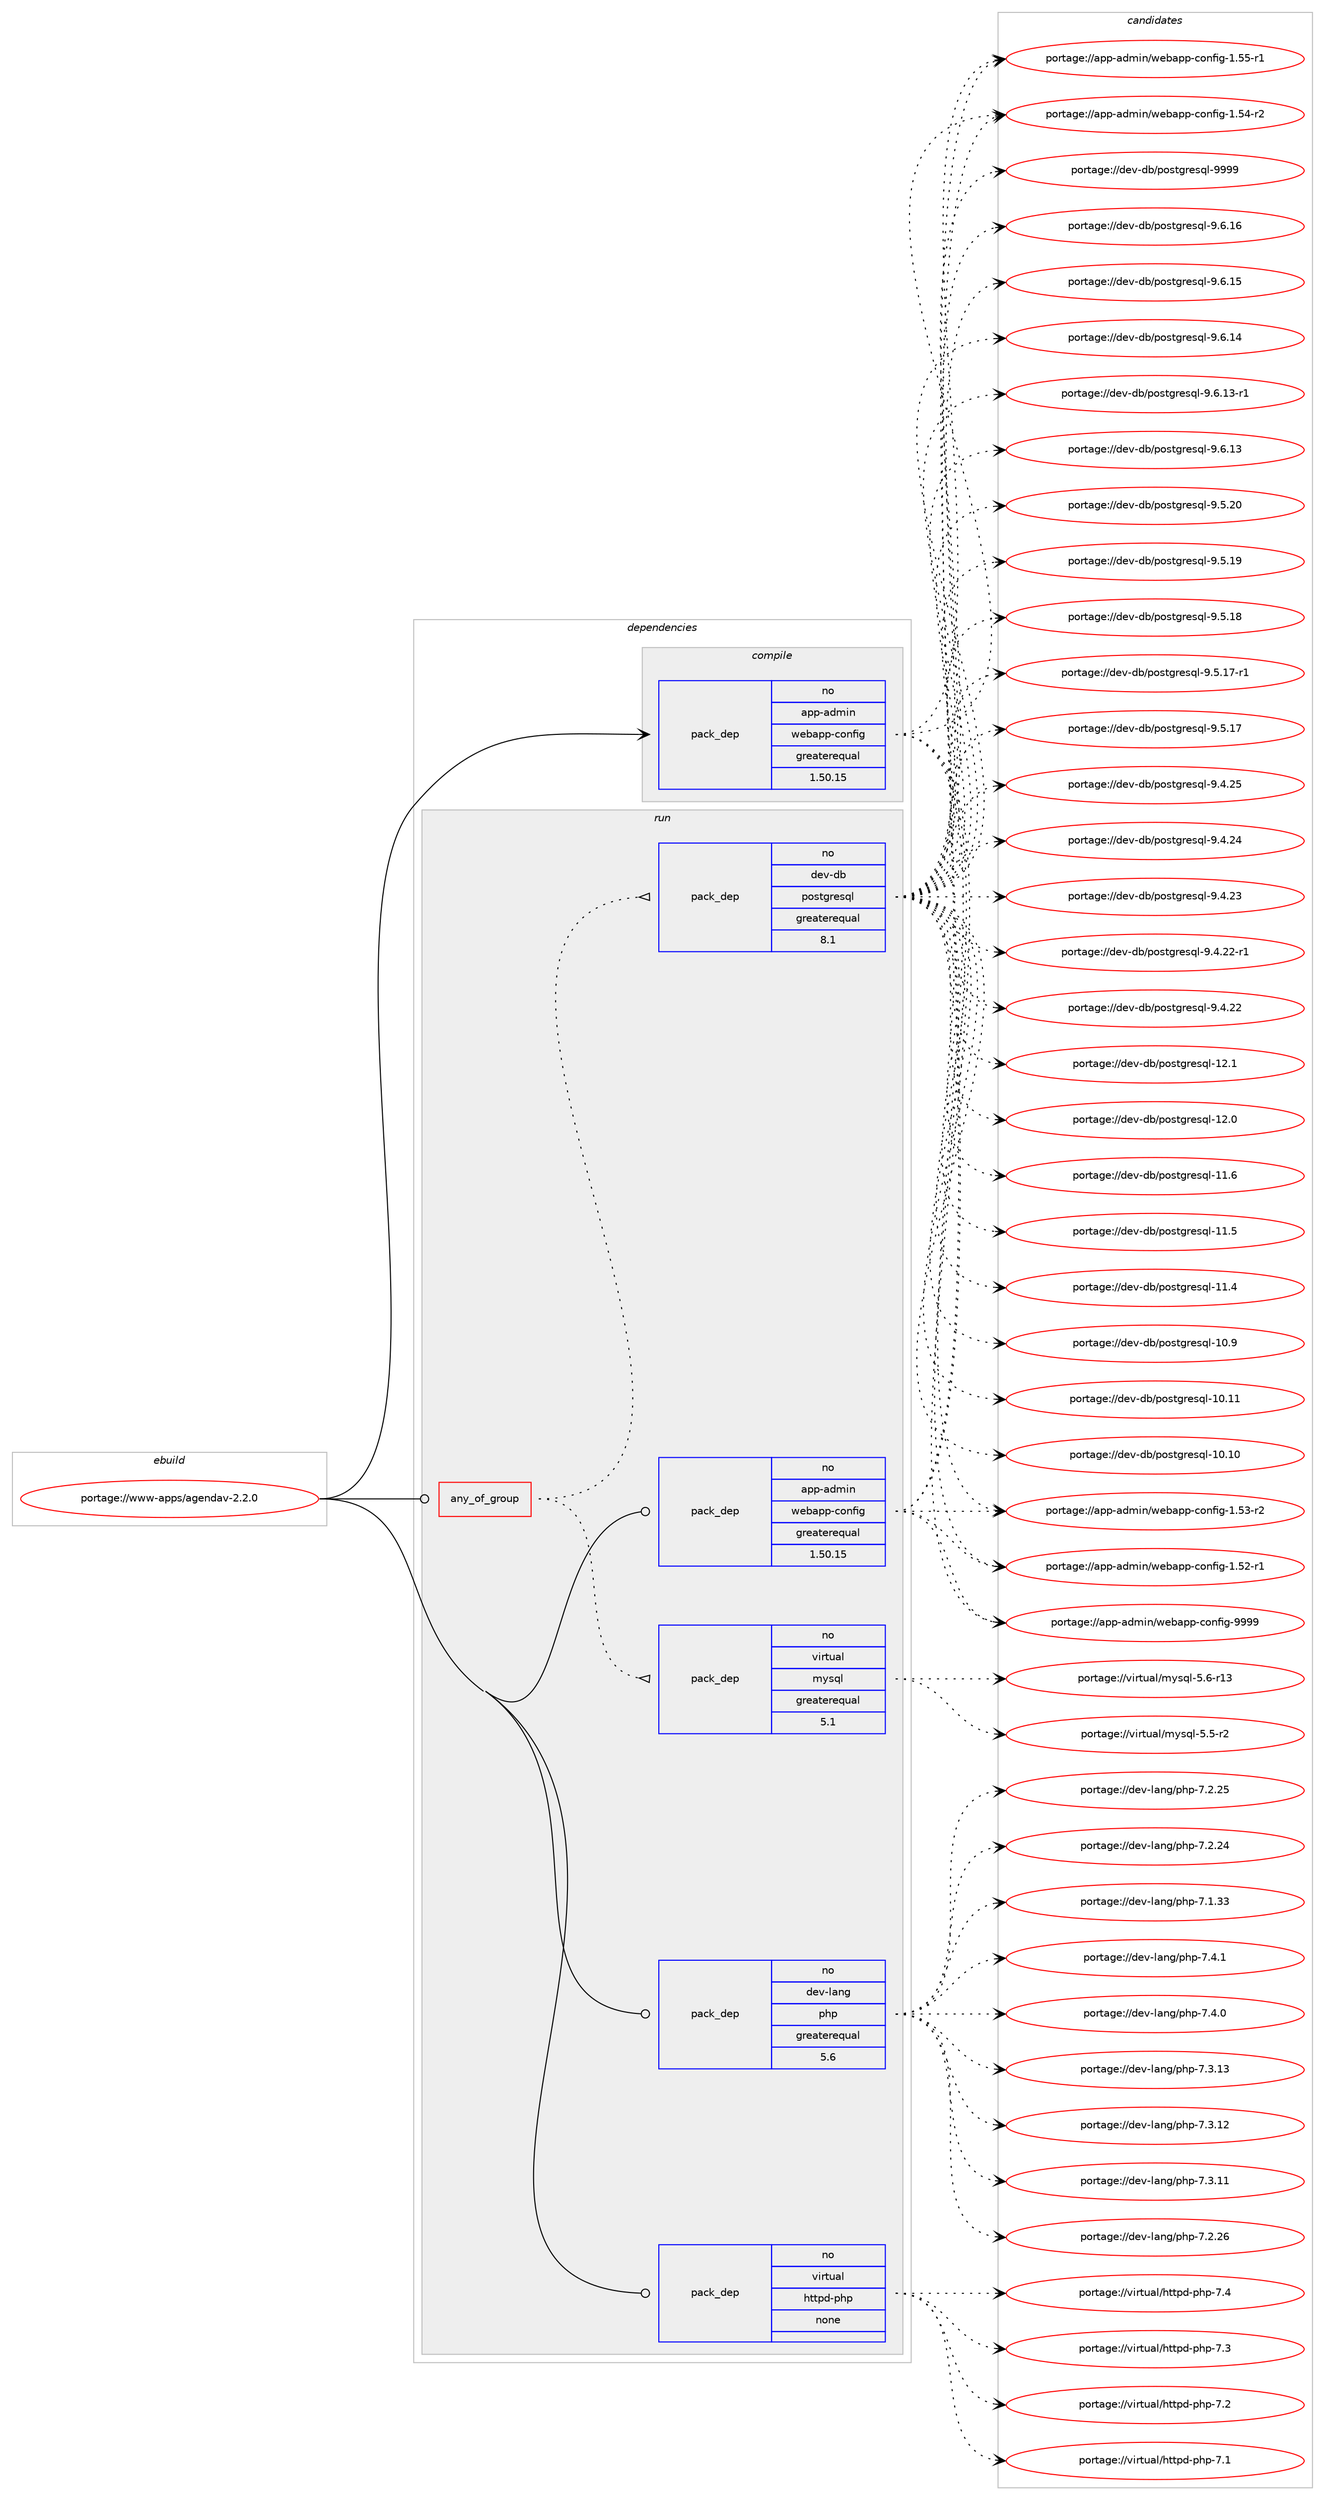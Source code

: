 digraph prolog {

# *************
# Graph options
# *************

newrank=true;
concentrate=true;
compound=true;
graph [rankdir=LR,fontname=Helvetica,fontsize=10,ranksep=1.5];#, ranksep=2.5, nodesep=0.2];
edge  [arrowhead=vee];
node  [fontname=Helvetica,fontsize=10];

# **********
# The ebuild
# **********

subgraph cluster_leftcol {
color=gray;
rank=same;
label=<<i>ebuild</i>>;
id [label="portage://www-apps/agendav-2.2.0", color=red, width=4, href="../www-apps/agendav-2.2.0.svg"];
}

# ****************
# The dependencies
# ****************

subgraph cluster_midcol {
color=gray;
label=<<i>dependencies</i>>;
subgraph cluster_compile {
fillcolor="#eeeeee";
style=filled;
label=<<i>compile</i>>;
subgraph pack30031 {
dependency37448 [label=<<TABLE BORDER="0" CELLBORDER="1" CELLSPACING="0" CELLPADDING="4" WIDTH="220"><TR><TD ROWSPAN="6" CELLPADDING="30">pack_dep</TD></TR><TR><TD WIDTH="110">no</TD></TR><TR><TD>app-admin</TD></TR><TR><TD>webapp-config</TD></TR><TR><TD>greaterequal</TD></TR><TR><TD>1.50.15</TD></TR></TABLE>>, shape=none, color=blue];
}
id:e -> dependency37448:w [weight=20,style="solid",arrowhead="vee"];
}
subgraph cluster_compileandrun {
fillcolor="#eeeeee";
style=filled;
label=<<i>compile and run</i>>;
}
subgraph cluster_run {
fillcolor="#eeeeee";
style=filled;
label=<<i>run</i>>;
subgraph any651 {
dependency37449 [label=<<TABLE BORDER="0" CELLBORDER="1" CELLSPACING="0" CELLPADDING="4"><TR><TD CELLPADDING="10">any_of_group</TD></TR></TABLE>>, shape=none, color=red];subgraph pack30032 {
dependency37450 [label=<<TABLE BORDER="0" CELLBORDER="1" CELLSPACING="0" CELLPADDING="4" WIDTH="220"><TR><TD ROWSPAN="6" CELLPADDING="30">pack_dep</TD></TR><TR><TD WIDTH="110">no</TD></TR><TR><TD>virtual</TD></TR><TR><TD>mysql</TD></TR><TR><TD>greaterequal</TD></TR><TR><TD>5.1</TD></TR></TABLE>>, shape=none, color=blue];
}
dependency37449:e -> dependency37450:w [weight=20,style="dotted",arrowhead="oinv"];
subgraph pack30033 {
dependency37451 [label=<<TABLE BORDER="0" CELLBORDER="1" CELLSPACING="0" CELLPADDING="4" WIDTH="220"><TR><TD ROWSPAN="6" CELLPADDING="30">pack_dep</TD></TR><TR><TD WIDTH="110">no</TD></TR><TR><TD>dev-db</TD></TR><TR><TD>postgresql</TD></TR><TR><TD>greaterequal</TD></TR><TR><TD>8.1</TD></TR></TABLE>>, shape=none, color=blue];
}
dependency37449:e -> dependency37451:w [weight=20,style="dotted",arrowhead="oinv"];
}
id:e -> dependency37449:w [weight=20,style="solid",arrowhead="odot"];
subgraph pack30034 {
dependency37452 [label=<<TABLE BORDER="0" CELLBORDER="1" CELLSPACING="0" CELLPADDING="4" WIDTH="220"><TR><TD ROWSPAN="6" CELLPADDING="30">pack_dep</TD></TR><TR><TD WIDTH="110">no</TD></TR><TR><TD>app-admin</TD></TR><TR><TD>webapp-config</TD></TR><TR><TD>greaterequal</TD></TR><TR><TD>1.50.15</TD></TR></TABLE>>, shape=none, color=blue];
}
id:e -> dependency37452:w [weight=20,style="solid",arrowhead="odot"];
subgraph pack30035 {
dependency37453 [label=<<TABLE BORDER="0" CELLBORDER="1" CELLSPACING="0" CELLPADDING="4" WIDTH="220"><TR><TD ROWSPAN="6" CELLPADDING="30">pack_dep</TD></TR><TR><TD WIDTH="110">no</TD></TR><TR><TD>dev-lang</TD></TR><TR><TD>php</TD></TR><TR><TD>greaterequal</TD></TR><TR><TD>5.6</TD></TR></TABLE>>, shape=none, color=blue];
}
id:e -> dependency37453:w [weight=20,style="solid",arrowhead="odot"];
subgraph pack30036 {
dependency37454 [label=<<TABLE BORDER="0" CELLBORDER="1" CELLSPACING="0" CELLPADDING="4" WIDTH="220"><TR><TD ROWSPAN="6" CELLPADDING="30">pack_dep</TD></TR><TR><TD WIDTH="110">no</TD></TR><TR><TD>virtual</TD></TR><TR><TD>httpd-php</TD></TR><TR><TD>none</TD></TR><TR><TD></TD></TR></TABLE>>, shape=none, color=blue];
}
id:e -> dependency37454:w [weight=20,style="solid",arrowhead="odot"];
}
}

# **************
# The candidates
# **************

subgraph cluster_choices {
rank=same;
color=gray;
label=<<i>candidates</i>>;

subgraph choice30031 {
color=black;
nodesep=1;
choice97112112459710010910511047119101989711211245991111101021051034557575757 [label="portage://app-admin/webapp-config-9999", color=red, width=4,href="../app-admin/webapp-config-9999.svg"];
choice971121124597100109105110471191019897112112459911111010210510345494653534511449 [label="portage://app-admin/webapp-config-1.55-r1", color=red, width=4,href="../app-admin/webapp-config-1.55-r1.svg"];
choice971121124597100109105110471191019897112112459911111010210510345494653524511450 [label="portage://app-admin/webapp-config-1.54-r2", color=red, width=4,href="../app-admin/webapp-config-1.54-r2.svg"];
choice971121124597100109105110471191019897112112459911111010210510345494653514511450 [label="portage://app-admin/webapp-config-1.53-r2", color=red, width=4,href="../app-admin/webapp-config-1.53-r2.svg"];
choice971121124597100109105110471191019897112112459911111010210510345494653504511449 [label="portage://app-admin/webapp-config-1.52-r1", color=red, width=4,href="../app-admin/webapp-config-1.52-r1.svg"];
dependency37448:e -> choice97112112459710010910511047119101989711211245991111101021051034557575757:w [style=dotted,weight="100"];
dependency37448:e -> choice971121124597100109105110471191019897112112459911111010210510345494653534511449:w [style=dotted,weight="100"];
dependency37448:e -> choice971121124597100109105110471191019897112112459911111010210510345494653524511450:w [style=dotted,weight="100"];
dependency37448:e -> choice971121124597100109105110471191019897112112459911111010210510345494653514511450:w [style=dotted,weight="100"];
dependency37448:e -> choice971121124597100109105110471191019897112112459911111010210510345494653504511449:w [style=dotted,weight="100"];
}
subgraph choice30032 {
color=black;
nodesep=1;
choice118105114116117971084710912111511310845534654451144951 [label="portage://virtual/mysql-5.6-r13", color=red, width=4,href="../virtual/mysql-5.6-r13.svg"];
choice1181051141161179710847109121115113108455346534511450 [label="portage://virtual/mysql-5.5-r2", color=red, width=4,href="../virtual/mysql-5.5-r2.svg"];
dependency37450:e -> choice118105114116117971084710912111511310845534654451144951:w [style=dotted,weight="100"];
dependency37450:e -> choice1181051141161179710847109121115113108455346534511450:w [style=dotted,weight="100"];
}
subgraph choice30033 {
color=black;
nodesep=1;
choice1001011184510098471121111151161031141011151131084557575757 [label="portage://dev-db/postgresql-9999", color=red, width=4,href="../dev-db/postgresql-9999.svg"];
choice10010111845100984711211111511610311410111511310845574654464954 [label="portage://dev-db/postgresql-9.6.16", color=red, width=4,href="../dev-db/postgresql-9.6.16.svg"];
choice10010111845100984711211111511610311410111511310845574654464953 [label="portage://dev-db/postgresql-9.6.15", color=red, width=4,href="../dev-db/postgresql-9.6.15.svg"];
choice10010111845100984711211111511610311410111511310845574654464952 [label="portage://dev-db/postgresql-9.6.14", color=red, width=4,href="../dev-db/postgresql-9.6.14.svg"];
choice100101118451009847112111115116103114101115113108455746544649514511449 [label="portage://dev-db/postgresql-9.6.13-r1", color=red, width=4,href="../dev-db/postgresql-9.6.13-r1.svg"];
choice10010111845100984711211111511610311410111511310845574654464951 [label="portage://dev-db/postgresql-9.6.13", color=red, width=4,href="../dev-db/postgresql-9.6.13.svg"];
choice10010111845100984711211111511610311410111511310845574653465048 [label="portage://dev-db/postgresql-9.5.20", color=red, width=4,href="../dev-db/postgresql-9.5.20.svg"];
choice10010111845100984711211111511610311410111511310845574653464957 [label="portage://dev-db/postgresql-9.5.19", color=red, width=4,href="../dev-db/postgresql-9.5.19.svg"];
choice10010111845100984711211111511610311410111511310845574653464956 [label="portage://dev-db/postgresql-9.5.18", color=red, width=4,href="../dev-db/postgresql-9.5.18.svg"];
choice100101118451009847112111115116103114101115113108455746534649554511449 [label="portage://dev-db/postgresql-9.5.17-r1", color=red, width=4,href="../dev-db/postgresql-9.5.17-r1.svg"];
choice10010111845100984711211111511610311410111511310845574653464955 [label="portage://dev-db/postgresql-9.5.17", color=red, width=4,href="../dev-db/postgresql-9.5.17.svg"];
choice10010111845100984711211111511610311410111511310845574652465053 [label="portage://dev-db/postgresql-9.4.25", color=red, width=4,href="../dev-db/postgresql-9.4.25.svg"];
choice10010111845100984711211111511610311410111511310845574652465052 [label="portage://dev-db/postgresql-9.4.24", color=red, width=4,href="../dev-db/postgresql-9.4.24.svg"];
choice10010111845100984711211111511610311410111511310845574652465051 [label="portage://dev-db/postgresql-9.4.23", color=red, width=4,href="../dev-db/postgresql-9.4.23.svg"];
choice100101118451009847112111115116103114101115113108455746524650504511449 [label="portage://dev-db/postgresql-9.4.22-r1", color=red, width=4,href="../dev-db/postgresql-9.4.22-r1.svg"];
choice10010111845100984711211111511610311410111511310845574652465050 [label="portage://dev-db/postgresql-9.4.22", color=red, width=4,href="../dev-db/postgresql-9.4.22.svg"];
choice1001011184510098471121111151161031141011151131084549504649 [label="portage://dev-db/postgresql-12.1", color=red, width=4,href="../dev-db/postgresql-12.1.svg"];
choice1001011184510098471121111151161031141011151131084549504648 [label="portage://dev-db/postgresql-12.0", color=red, width=4,href="../dev-db/postgresql-12.0.svg"];
choice1001011184510098471121111151161031141011151131084549494654 [label="portage://dev-db/postgresql-11.6", color=red, width=4,href="../dev-db/postgresql-11.6.svg"];
choice1001011184510098471121111151161031141011151131084549494653 [label="portage://dev-db/postgresql-11.5", color=red, width=4,href="../dev-db/postgresql-11.5.svg"];
choice1001011184510098471121111151161031141011151131084549494652 [label="portage://dev-db/postgresql-11.4", color=red, width=4,href="../dev-db/postgresql-11.4.svg"];
choice1001011184510098471121111151161031141011151131084549484657 [label="portage://dev-db/postgresql-10.9", color=red, width=4,href="../dev-db/postgresql-10.9.svg"];
choice100101118451009847112111115116103114101115113108454948464949 [label="portage://dev-db/postgresql-10.11", color=red, width=4,href="../dev-db/postgresql-10.11.svg"];
choice100101118451009847112111115116103114101115113108454948464948 [label="portage://dev-db/postgresql-10.10", color=red, width=4,href="../dev-db/postgresql-10.10.svg"];
dependency37451:e -> choice1001011184510098471121111151161031141011151131084557575757:w [style=dotted,weight="100"];
dependency37451:e -> choice10010111845100984711211111511610311410111511310845574654464954:w [style=dotted,weight="100"];
dependency37451:e -> choice10010111845100984711211111511610311410111511310845574654464953:w [style=dotted,weight="100"];
dependency37451:e -> choice10010111845100984711211111511610311410111511310845574654464952:w [style=dotted,weight="100"];
dependency37451:e -> choice100101118451009847112111115116103114101115113108455746544649514511449:w [style=dotted,weight="100"];
dependency37451:e -> choice10010111845100984711211111511610311410111511310845574654464951:w [style=dotted,weight="100"];
dependency37451:e -> choice10010111845100984711211111511610311410111511310845574653465048:w [style=dotted,weight="100"];
dependency37451:e -> choice10010111845100984711211111511610311410111511310845574653464957:w [style=dotted,weight="100"];
dependency37451:e -> choice10010111845100984711211111511610311410111511310845574653464956:w [style=dotted,weight="100"];
dependency37451:e -> choice100101118451009847112111115116103114101115113108455746534649554511449:w [style=dotted,weight="100"];
dependency37451:e -> choice10010111845100984711211111511610311410111511310845574653464955:w [style=dotted,weight="100"];
dependency37451:e -> choice10010111845100984711211111511610311410111511310845574652465053:w [style=dotted,weight="100"];
dependency37451:e -> choice10010111845100984711211111511610311410111511310845574652465052:w [style=dotted,weight="100"];
dependency37451:e -> choice10010111845100984711211111511610311410111511310845574652465051:w [style=dotted,weight="100"];
dependency37451:e -> choice100101118451009847112111115116103114101115113108455746524650504511449:w [style=dotted,weight="100"];
dependency37451:e -> choice10010111845100984711211111511610311410111511310845574652465050:w [style=dotted,weight="100"];
dependency37451:e -> choice1001011184510098471121111151161031141011151131084549504649:w [style=dotted,weight="100"];
dependency37451:e -> choice1001011184510098471121111151161031141011151131084549504648:w [style=dotted,weight="100"];
dependency37451:e -> choice1001011184510098471121111151161031141011151131084549494654:w [style=dotted,weight="100"];
dependency37451:e -> choice1001011184510098471121111151161031141011151131084549494653:w [style=dotted,weight="100"];
dependency37451:e -> choice1001011184510098471121111151161031141011151131084549494652:w [style=dotted,weight="100"];
dependency37451:e -> choice1001011184510098471121111151161031141011151131084549484657:w [style=dotted,weight="100"];
dependency37451:e -> choice100101118451009847112111115116103114101115113108454948464949:w [style=dotted,weight="100"];
dependency37451:e -> choice100101118451009847112111115116103114101115113108454948464948:w [style=dotted,weight="100"];
}
subgraph choice30034 {
color=black;
nodesep=1;
choice97112112459710010910511047119101989711211245991111101021051034557575757 [label="portage://app-admin/webapp-config-9999", color=red, width=4,href="../app-admin/webapp-config-9999.svg"];
choice971121124597100109105110471191019897112112459911111010210510345494653534511449 [label="portage://app-admin/webapp-config-1.55-r1", color=red, width=4,href="../app-admin/webapp-config-1.55-r1.svg"];
choice971121124597100109105110471191019897112112459911111010210510345494653524511450 [label="portage://app-admin/webapp-config-1.54-r2", color=red, width=4,href="../app-admin/webapp-config-1.54-r2.svg"];
choice971121124597100109105110471191019897112112459911111010210510345494653514511450 [label="portage://app-admin/webapp-config-1.53-r2", color=red, width=4,href="../app-admin/webapp-config-1.53-r2.svg"];
choice971121124597100109105110471191019897112112459911111010210510345494653504511449 [label="portage://app-admin/webapp-config-1.52-r1", color=red, width=4,href="../app-admin/webapp-config-1.52-r1.svg"];
dependency37452:e -> choice97112112459710010910511047119101989711211245991111101021051034557575757:w [style=dotted,weight="100"];
dependency37452:e -> choice971121124597100109105110471191019897112112459911111010210510345494653534511449:w [style=dotted,weight="100"];
dependency37452:e -> choice971121124597100109105110471191019897112112459911111010210510345494653524511450:w [style=dotted,weight="100"];
dependency37452:e -> choice971121124597100109105110471191019897112112459911111010210510345494653514511450:w [style=dotted,weight="100"];
dependency37452:e -> choice971121124597100109105110471191019897112112459911111010210510345494653504511449:w [style=dotted,weight="100"];
}
subgraph choice30035 {
color=black;
nodesep=1;
choice100101118451089711010347112104112455546524649 [label="portage://dev-lang/php-7.4.1", color=red, width=4,href="../dev-lang/php-7.4.1.svg"];
choice100101118451089711010347112104112455546524648 [label="portage://dev-lang/php-7.4.0", color=red, width=4,href="../dev-lang/php-7.4.0.svg"];
choice10010111845108971101034711210411245554651464951 [label="portage://dev-lang/php-7.3.13", color=red, width=4,href="../dev-lang/php-7.3.13.svg"];
choice10010111845108971101034711210411245554651464950 [label="portage://dev-lang/php-7.3.12", color=red, width=4,href="../dev-lang/php-7.3.12.svg"];
choice10010111845108971101034711210411245554651464949 [label="portage://dev-lang/php-7.3.11", color=red, width=4,href="../dev-lang/php-7.3.11.svg"];
choice10010111845108971101034711210411245554650465054 [label="portage://dev-lang/php-7.2.26", color=red, width=4,href="../dev-lang/php-7.2.26.svg"];
choice10010111845108971101034711210411245554650465053 [label="portage://dev-lang/php-7.2.25", color=red, width=4,href="../dev-lang/php-7.2.25.svg"];
choice10010111845108971101034711210411245554650465052 [label="portage://dev-lang/php-7.2.24", color=red, width=4,href="../dev-lang/php-7.2.24.svg"];
choice10010111845108971101034711210411245554649465151 [label="portage://dev-lang/php-7.1.33", color=red, width=4,href="../dev-lang/php-7.1.33.svg"];
dependency37453:e -> choice100101118451089711010347112104112455546524649:w [style=dotted,weight="100"];
dependency37453:e -> choice100101118451089711010347112104112455546524648:w [style=dotted,weight="100"];
dependency37453:e -> choice10010111845108971101034711210411245554651464951:w [style=dotted,weight="100"];
dependency37453:e -> choice10010111845108971101034711210411245554651464950:w [style=dotted,weight="100"];
dependency37453:e -> choice10010111845108971101034711210411245554651464949:w [style=dotted,weight="100"];
dependency37453:e -> choice10010111845108971101034711210411245554650465054:w [style=dotted,weight="100"];
dependency37453:e -> choice10010111845108971101034711210411245554650465053:w [style=dotted,weight="100"];
dependency37453:e -> choice10010111845108971101034711210411245554650465052:w [style=dotted,weight="100"];
dependency37453:e -> choice10010111845108971101034711210411245554649465151:w [style=dotted,weight="100"];
}
subgraph choice30036 {
color=black;
nodesep=1;
choice11810511411611797108471041161161121004511210411245554652 [label="portage://virtual/httpd-php-7.4", color=red, width=4,href="../virtual/httpd-php-7.4.svg"];
choice11810511411611797108471041161161121004511210411245554651 [label="portage://virtual/httpd-php-7.3", color=red, width=4,href="../virtual/httpd-php-7.3.svg"];
choice11810511411611797108471041161161121004511210411245554650 [label="portage://virtual/httpd-php-7.2", color=red, width=4,href="../virtual/httpd-php-7.2.svg"];
choice11810511411611797108471041161161121004511210411245554649 [label="portage://virtual/httpd-php-7.1", color=red, width=4,href="../virtual/httpd-php-7.1.svg"];
dependency37454:e -> choice11810511411611797108471041161161121004511210411245554652:w [style=dotted,weight="100"];
dependency37454:e -> choice11810511411611797108471041161161121004511210411245554651:w [style=dotted,weight="100"];
dependency37454:e -> choice11810511411611797108471041161161121004511210411245554650:w [style=dotted,weight="100"];
dependency37454:e -> choice11810511411611797108471041161161121004511210411245554649:w [style=dotted,weight="100"];
}
}

}
